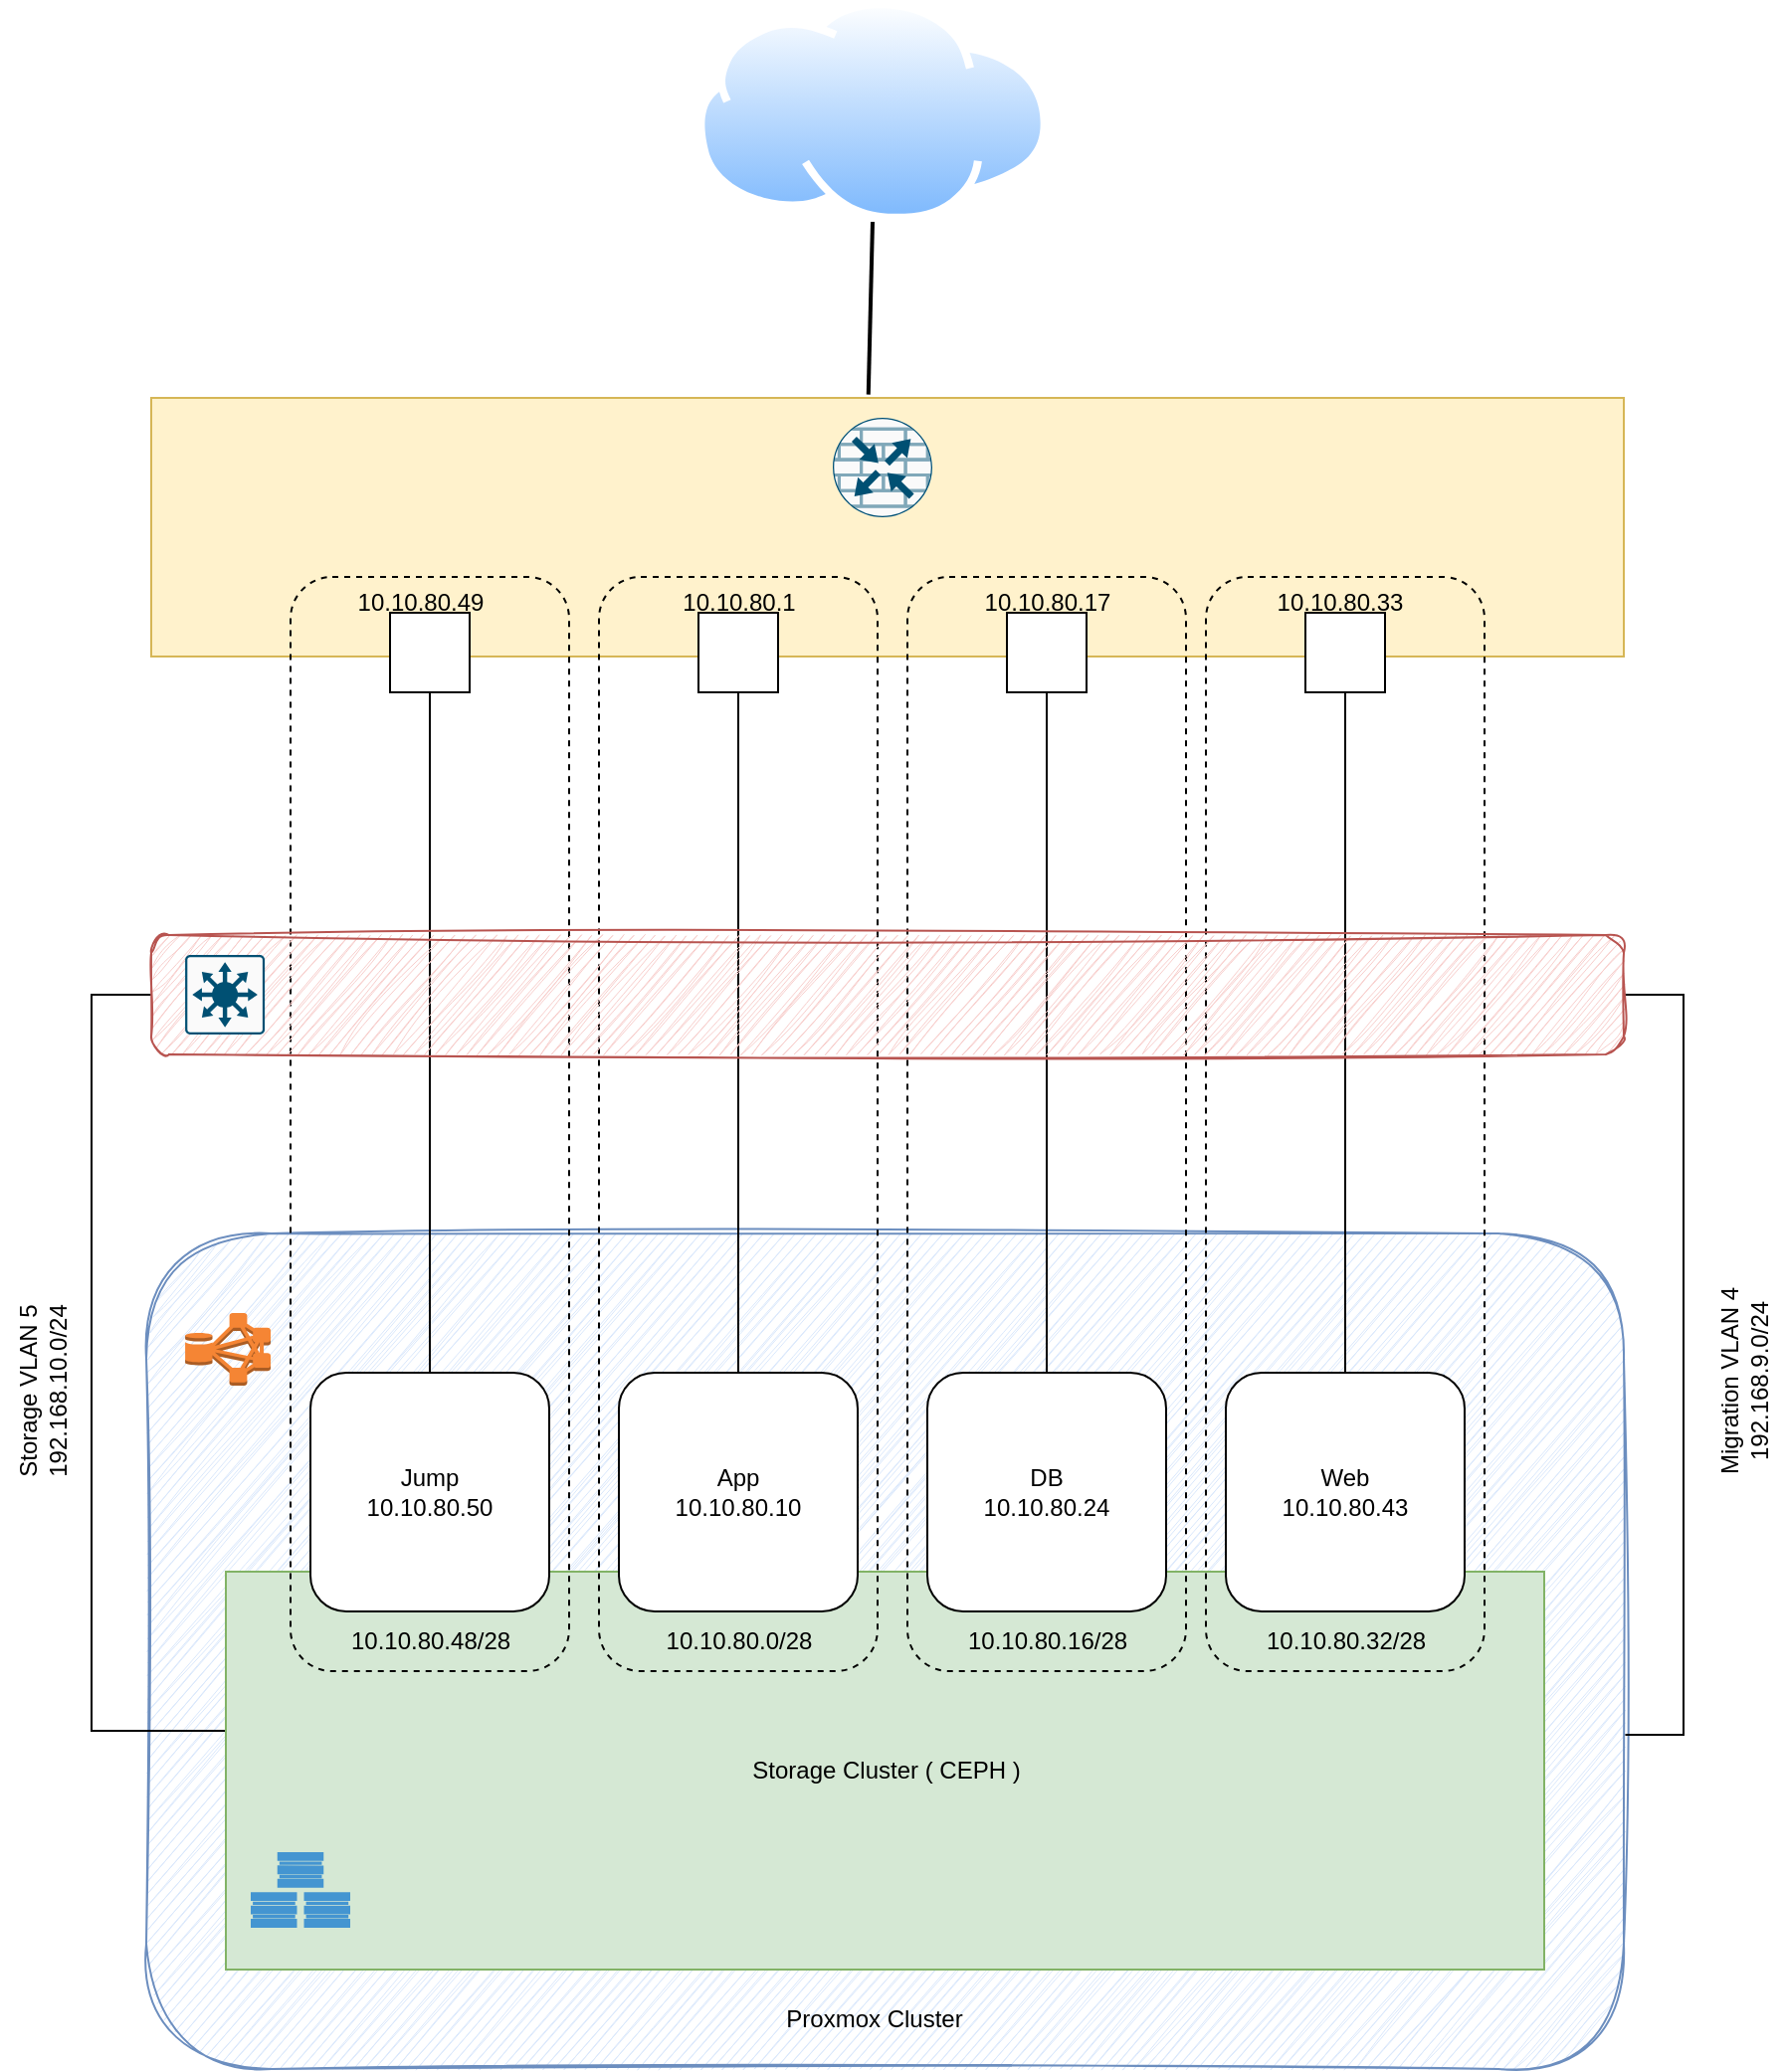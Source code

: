 <mxfile version="24.1.0" type="github">
  <diagram name="Page-1" id="AjidBxEbOnLKUObbBo-6">
    <mxGraphModel dx="2537" dy="887" grid="1" gridSize="10" guides="1" tooltips="1" connect="1" arrows="1" fold="1" page="1" pageScale="1" pageWidth="850" pageHeight="1100" math="0" shadow="0">
      <root>
        <mxCell id="0" />
        <mxCell id="1" parent="0" />
        <mxCell id="C8QGDSoiTHvyuEzKnG29-80" value="" style="rounded=0;whiteSpace=wrap;html=1;fillColor=#fff2cc;strokeColor=#d6b656;" vertex="1" parent="1">
          <mxGeometry x="70" y="250" width="740" height="130" as="geometry" />
        </mxCell>
        <mxCell id="C8QGDSoiTHvyuEzKnG29-32" value="" style="sketch=0;points=[[0.5,0,0],[1,0.5,0],[0.5,1,0],[0,0.5,0],[0.145,0.145,0],[0.856,0.145,0],[0.855,0.856,0],[0.145,0.855,0]];verticalLabelPosition=bottom;html=1;verticalAlign=top;aspect=fixed;align=center;pointerEvents=1;shape=mxgraph.cisco19.rect;prIcon=router_with_firewall;fillColor=#FAFAFA;strokeColor=#005073;" vertex="1" parent="1">
          <mxGeometry x="412.5" y="260" width="50" height="50" as="geometry" />
        </mxCell>
        <mxCell id="C8QGDSoiTHvyuEzKnG29-45" value="" style="rounded=1;whiteSpace=wrap;html=1;fillColor=#dae8fc;strokeColor=#6c8ebf;sketch=1;curveFitting=1;jiggle=2;" vertex="1" parent="1">
          <mxGeometry x="67.5" y="670" width="742.5" height="420" as="geometry" />
        </mxCell>
        <mxCell id="C8QGDSoiTHvyuEzKnG29-105" style="edgeStyle=orthogonalEdgeStyle;rounded=0;orthogonalLoop=1;jettySize=auto;html=1;entryX=0;entryY=0.5;entryDx=0;entryDy=0;endArrow=none;endFill=0;" edge="1" parent="1" source="C8QGDSoiTHvyuEzKnG29-48" target="C8QGDSoiTHvyuEzKnG29-102">
          <mxGeometry relative="1" as="geometry">
            <Array as="points">
              <mxPoint x="40" y="920" />
              <mxPoint x="40" y="550" />
            </Array>
          </mxGeometry>
        </mxCell>
        <mxCell id="C8QGDSoiTHvyuEzKnG29-106" style="edgeStyle=orthogonalEdgeStyle;rounded=0;orthogonalLoop=1;jettySize=auto;html=1;exitX=1.001;exitY=0.6;exitDx=0;exitDy=0;entryX=1;entryY=0.5;entryDx=0;entryDy=0;exitPerimeter=0;endArrow=none;endFill=0;" edge="1" parent="1" source="C8QGDSoiTHvyuEzKnG29-45" target="C8QGDSoiTHvyuEzKnG29-102">
          <mxGeometry relative="1" as="geometry">
            <mxPoint x="850" y="600" as="targetPoint" />
            <Array as="points">
              <mxPoint x="840" y="922" />
              <mxPoint x="840" y="550" />
            </Array>
          </mxGeometry>
        </mxCell>
        <mxCell id="C8QGDSoiTHvyuEzKnG29-48" value="Storage Cluster ( CEPH )" style="rounded=0;whiteSpace=wrap;html=1;fillColor=#d5e8d4;strokeColor=#82b366;" vertex="1" parent="1">
          <mxGeometry x="107.5" y="840" width="662.5" height="200" as="geometry" />
        </mxCell>
        <mxCell id="C8QGDSoiTHvyuEzKnG29-64" value="" style="shadow=0;dashed=0;html=1;strokeColor=none;fillColor=#4495D1;labelPosition=center;verticalLabelPosition=bottom;verticalAlign=top;align=center;outlineConnect=0;shape=mxgraph.veeam.storage_cluster;" vertex="1" parent="1">
          <mxGeometry x="120" y="981" width="50" height="38" as="geometry" />
        </mxCell>
        <mxCell id="C8QGDSoiTHvyuEzKnG29-65" value="" style="outlineConnect=0;dashed=0;verticalLabelPosition=bottom;verticalAlign=top;align=center;html=1;shape=mxgraph.aws3.hdfs_cluster;fillColor=#F58534;gradientColor=none;" vertex="1" parent="1">
          <mxGeometry x="87.05" y="710" width="42.95" height="36.5" as="geometry" />
        </mxCell>
        <mxCell id="C8QGDSoiTHvyuEzKnG29-67" value="Jump&lt;div&gt;10.10.80.50&lt;/div&gt;" style="rounded=1;whiteSpace=wrap;html=1;" vertex="1" parent="1">
          <mxGeometry x="150" y="740" width="120" height="120" as="geometry" />
        </mxCell>
        <mxCell id="C8QGDSoiTHvyuEzKnG29-68" value="App&lt;div&gt;10.10.80.10&lt;/div&gt;" style="rounded=1;whiteSpace=wrap;html=1;" vertex="1" parent="1">
          <mxGeometry x="305" y="740" width="120" height="120" as="geometry" />
        </mxCell>
        <mxCell id="C8QGDSoiTHvyuEzKnG29-69" value="DB&lt;div&gt;10.10.80.24&lt;/div&gt;" style="rounded=1;whiteSpace=wrap;html=1;" vertex="1" parent="1">
          <mxGeometry x="460" y="740" width="120" height="120" as="geometry" />
        </mxCell>
        <mxCell id="C8QGDSoiTHvyuEzKnG29-70" value="Web&lt;div&gt;10.10.80.43&lt;/div&gt;" style="rounded=1;whiteSpace=wrap;html=1;" vertex="1" parent="1">
          <mxGeometry x="610" y="740" width="120" height="120" as="geometry" />
        </mxCell>
        <mxCell id="C8QGDSoiTHvyuEzKnG29-72" value="" style="endArrow=none;html=1;rounded=0;entryX=0.5;entryY=1;entryDx=0;entryDy=0;exitX=0.5;exitY=0;exitDx=0;exitDy=0;" edge="1" parent="1" source="C8QGDSoiTHvyuEzKnG29-67" target="C8QGDSoiTHvyuEzKnG29-82">
          <mxGeometry width="50" height="50" relative="1" as="geometry">
            <mxPoint x="390" y="690" as="sourcePoint" />
            <mxPoint x="440" y="640" as="targetPoint" />
          </mxGeometry>
        </mxCell>
        <mxCell id="C8QGDSoiTHvyuEzKnG29-73" value="" style="endArrow=none;html=1;rounded=0;entryX=0.5;entryY=1;entryDx=0;entryDy=0;exitX=0.5;exitY=0;exitDx=0;exitDy=0;" edge="1" parent="1" source="C8QGDSoiTHvyuEzKnG29-68" target="C8QGDSoiTHvyuEzKnG29-83">
          <mxGeometry width="50" height="50" relative="1" as="geometry">
            <mxPoint x="390" y="690" as="sourcePoint" />
            <mxPoint x="440" y="640" as="targetPoint" />
          </mxGeometry>
        </mxCell>
        <mxCell id="C8QGDSoiTHvyuEzKnG29-74" value="" style="endArrow=none;html=1;rounded=0;entryX=0.5;entryY=1;entryDx=0;entryDy=0;exitX=0.5;exitY=0;exitDx=0;exitDy=0;" edge="1" parent="1" source="C8QGDSoiTHvyuEzKnG29-69" target="C8QGDSoiTHvyuEzKnG29-85">
          <mxGeometry width="50" height="50" relative="1" as="geometry">
            <mxPoint x="390" y="690" as="sourcePoint" />
            <mxPoint x="440" y="640" as="targetPoint" />
          </mxGeometry>
        </mxCell>
        <mxCell id="C8QGDSoiTHvyuEzKnG29-75" value="" style="endArrow=none;html=1;rounded=0;entryX=0.5;entryY=1;entryDx=0;entryDy=0;exitX=0.5;exitY=0;exitDx=0;exitDy=0;" edge="1" parent="1" source="C8QGDSoiTHvyuEzKnG29-70" target="C8QGDSoiTHvyuEzKnG29-86">
          <mxGeometry width="50" height="50" relative="1" as="geometry">
            <mxPoint x="620" y="670" as="sourcePoint" />
            <mxPoint x="670" y="620" as="targetPoint" />
          </mxGeometry>
        </mxCell>
        <mxCell id="C8QGDSoiTHvyuEzKnG29-76" value="10.10.80.48/28" style="text;html=1;align=center;verticalAlign=middle;resizable=0;points=[];autosize=1;strokeColor=none;fillColor=none;" vertex="1" parent="1">
          <mxGeometry x="160" y="860" width="100" height="30" as="geometry" />
        </mxCell>
        <mxCell id="C8QGDSoiTHvyuEzKnG29-77" value="10.10.80.0/28" style="text;html=1;align=center;verticalAlign=middle;resizable=0;points=[];autosize=1;strokeColor=none;fillColor=none;" vertex="1" parent="1">
          <mxGeometry x="315" y="860" width="100" height="30" as="geometry" />
        </mxCell>
        <mxCell id="C8QGDSoiTHvyuEzKnG29-78" value="10.10.80.16/28" style="text;html=1;align=center;verticalAlign=middle;resizable=0;points=[];autosize=1;strokeColor=none;fillColor=none;" vertex="1" parent="1">
          <mxGeometry x="470" y="860" width="100" height="30" as="geometry" />
        </mxCell>
        <mxCell id="C8QGDSoiTHvyuEzKnG29-79" value="10.10.80.32/28" style="text;html=1;align=center;verticalAlign=middle;resizable=0;points=[];autosize=1;strokeColor=none;fillColor=none;" vertex="1" parent="1">
          <mxGeometry x="620" y="860" width="100" height="30" as="geometry" />
        </mxCell>
        <mxCell id="C8QGDSoiTHvyuEzKnG29-82" value="" style="whiteSpace=wrap;html=1;aspect=fixed;" vertex="1" parent="1">
          <mxGeometry x="190" y="358" width="40" height="40" as="geometry" />
        </mxCell>
        <mxCell id="C8QGDSoiTHvyuEzKnG29-83" value="" style="whiteSpace=wrap;html=1;aspect=fixed;" vertex="1" parent="1">
          <mxGeometry x="345" y="358" width="40" height="40" as="geometry" />
        </mxCell>
        <mxCell id="C8QGDSoiTHvyuEzKnG29-85" value="" style="whiteSpace=wrap;html=1;aspect=fixed;" vertex="1" parent="1">
          <mxGeometry x="500" y="358" width="40" height="40" as="geometry" />
        </mxCell>
        <mxCell id="C8QGDSoiTHvyuEzKnG29-86" value="" style="whiteSpace=wrap;html=1;aspect=fixed;" vertex="1" parent="1">
          <mxGeometry x="650" y="358" width="40" height="40" as="geometry" />
        </mxCell>
        <mxCell id="C8QGDSoiTHvyuEzKnG29-87" value="10.10.80.33" style="text;html=1;align=center;verticalAlign=middle;resizable=0;points=[];autosize=1;strokeColor=none;fillColor=none;" vertex="1" parent="1">
          <mxGeometry x="622" y="338" width="90" height="30" as="geometry" />
        </mxCell>
        <mxCell id="C8QGDSoiTHvyuEzKnG29-88" value="10.10.80.49" style="text;html=1;align=center;verticalAlign=middle;resizable=0;points=[];autosize=1;strokeColor=none;fillColor=none;" vertex="1" parent="1">
          <mxGeometry x="160" y="338" width="90" height="30" as="geometry" />
        </mxCell>
        <mxCell id="C8QGDSoiTHvyuEzKnG29-89" value="10.10.80.17" style="text;html=1;align=center;verticalAlign=middle;resizable=0;points=[];autosize=1;strokeColor=none;fillColor=none;" vertex="1" parent="1">
          <mxGeometry x="475" y="338" width="90" height="30" as="geometry" />
        </mxCell>
        <mxCell id="C8QGDSoiTHvyuEzKnG29-90" value="10.10.80.1" style="text;html=1;align=center;verticalAlign=middle;resizable=0;points=[];autosize=1;strokeColor=none;fillColor=none;" vertex="1" parent="1">
          <mxGeometry x="325" y="338" width="80" height="30" as="geometry" />
        </mxCell>
        <mxCell id="C8QGDSoiTHvyuEzKnG29-91" value="" style="rounded=1;whiteSpace=wrap;html=1;fillColor=none;dashed=1;" vertex="1" parent="1">
          <mxGeometry x="140" y="340" width="140" height="550" as="geometry" />
        </mxCell>
        <mxCell id="C8QGDSoiTHvyuEzKnG29-92" value="" style="rounded=1;whiteSpace=wrap;html=1;fillColor=none;dashed=1;" vertex="1" parent="1">
          <mxGeometry x="295" y="340" width="140" height="550" as="geometry" />
        </mxCell>
        <mxCell id="C8QGDSoiTHvyuEzKnG29-93" value="" style="rounded=1;whiteSpace=wrap;html=1;fillColor=none;dashed=1;" vertex="1" parent="1">
          <mxGeometry x="450" y="340" width="140" height="550" as="geometry" />
        </mxCell>
        <mxCell id="C8QGDSoiTHvyuEzKnG29-94" value="" style="rounded=1;whiteSpace=wrap;html=1;fillColor=none;dashed=1;" vertex="1" parent="1">
          <mxGeometry x="600" y="340" width="140" height="550" as="geometry" />
        </mxCell>
        <mxCell id="C8QGDSoiTHvyuEzKnG29-102" value="" style="rounded=1;whiteSpace=wrap;html=1;fillColor=#f8cecc;strokeColor=#b85450;glass=0;sketch=1;curveFitting=1;jiggle=2;" vertex="1" parent="1">
          <mxGeometry x="70" y="520" width="740" height="60" as="geometry" />
        </mxCell>
        <mxCell id="C8QGDSoiTHvyuEzKnG29-103" value="" style="sketch=0;points=[[0.015,0.015,0],[0.985,0.015,0],[0.985,0.985,0],[0.015,0.985,0],[0.25,0,0],[0.5,0,0],[0.75,0,0],[1,0.25,0],[1,0.5,0],[1,0.75,0],[0.75,1,0],[0.5,1,0],[0.25,1,0],[0,0.75,0],[0,0.5,0],[0,0.25,0]];verticalLabelPosition=bottom;html=1;verticalAlign=top;aspect=fixed;align=center;pointerEvents=1;shape=mxgraph.cisco19.rect;prIcon=l3_switch;fillColor=#FAFAFA;strokeColor=#005073;" vertex="1" parent="1">
          <mxGeometry x="87.05" y="530" width="40" height="40" as="geometry" />
        </mxCell>
        <mxCell id="C8QGDSoiTHvyuEzKnG29-107" value="Proxmox Cluster" style="text;html=1;align=center;verticalAlign=middle;resizable=0;points=[];autosize=1;strokeColor=none;fillColor=none;" vertex="1" parent="1">
          <mxGeometry x="377.5" y="1050" width="110" height="30" as="geometry" />
        </mxCell>
        <mxCell id="C8QGDSoiTHvyuEzKnG29-108" value="Storage VLAN 5&lt;div&gt;192.168.10.0/24&lt;br&gt;&lt;/div&gt;" style="text;html=1;align=center;verticalAlign=middle;resizable=0;points=[];autosize=1;strokeColor=none;fillColor=none;rotation=270;" vertex="1" parent="1">
          <mxGeometry x="-40" y="729.5" width="110" height="40" as="geometry" />
        </mxCell>
        <mxCell id="C8QGDSoiTHvyuEzKnG29-109" value="Migration VLAN 4&lt;div&gt;192.168.9.0/24&lt;/div&gt;" style="text;html=1;align=center;verticalAlign=middle;resizable=0;points=[];autosize=1;strokeColor=none;fillColor=none;rotation=270;" vertex="1" parent="1">
          <mxGeometry x="810" y="724.5" width="120" height="40" as="geometry" />
        </mxCell>
        <mxCell id="C8QGDSoiTHvyuEzKnG29-111" value="&lt;div&gt;&lt;br&gt;&lt;/div&gt;" style="endArrow=none;html=1;rounded=0;exitX=0.487;exitY=-0.013;exitDx=0;exitDy=0;exitPerimeter=0;strokeWidth=2;entryX=0.5;entryY=1;entryDx=0;entryDy=0;" edge="1" parent="1" source="C8QGDSoiTHvyuEzKnG29-80" target="C8QGDSoiTHvyuEzKnG29-114">
          <mxGeometry width="50" height="50" relative="1" as="geometry">
            <mxPoint x="510" y="290" as="sourcePoint" />
            <mxPoint x="430" y="190" as="targetPoint" />
          </mxGeometry>
        </mxCell>
        <mxCell id="C8QGDSoiTHvyuEzKnG29-114" value="" style="image;aspect=fixed;perimeter=ellipsePerimeter;html=1;align=center;shadow=0;dashed=0;spacingTop=3;image=img/lib/active_directory/internet_cloud.svg;" vertex="1" parent="1">
          <mxGeometry x="344.01" y="50" width="176.98" height="111.5" as="geometry" />
        </mxCell>
      </root>
    </mxGraphModel>
  </diagram>
</mxfile>

